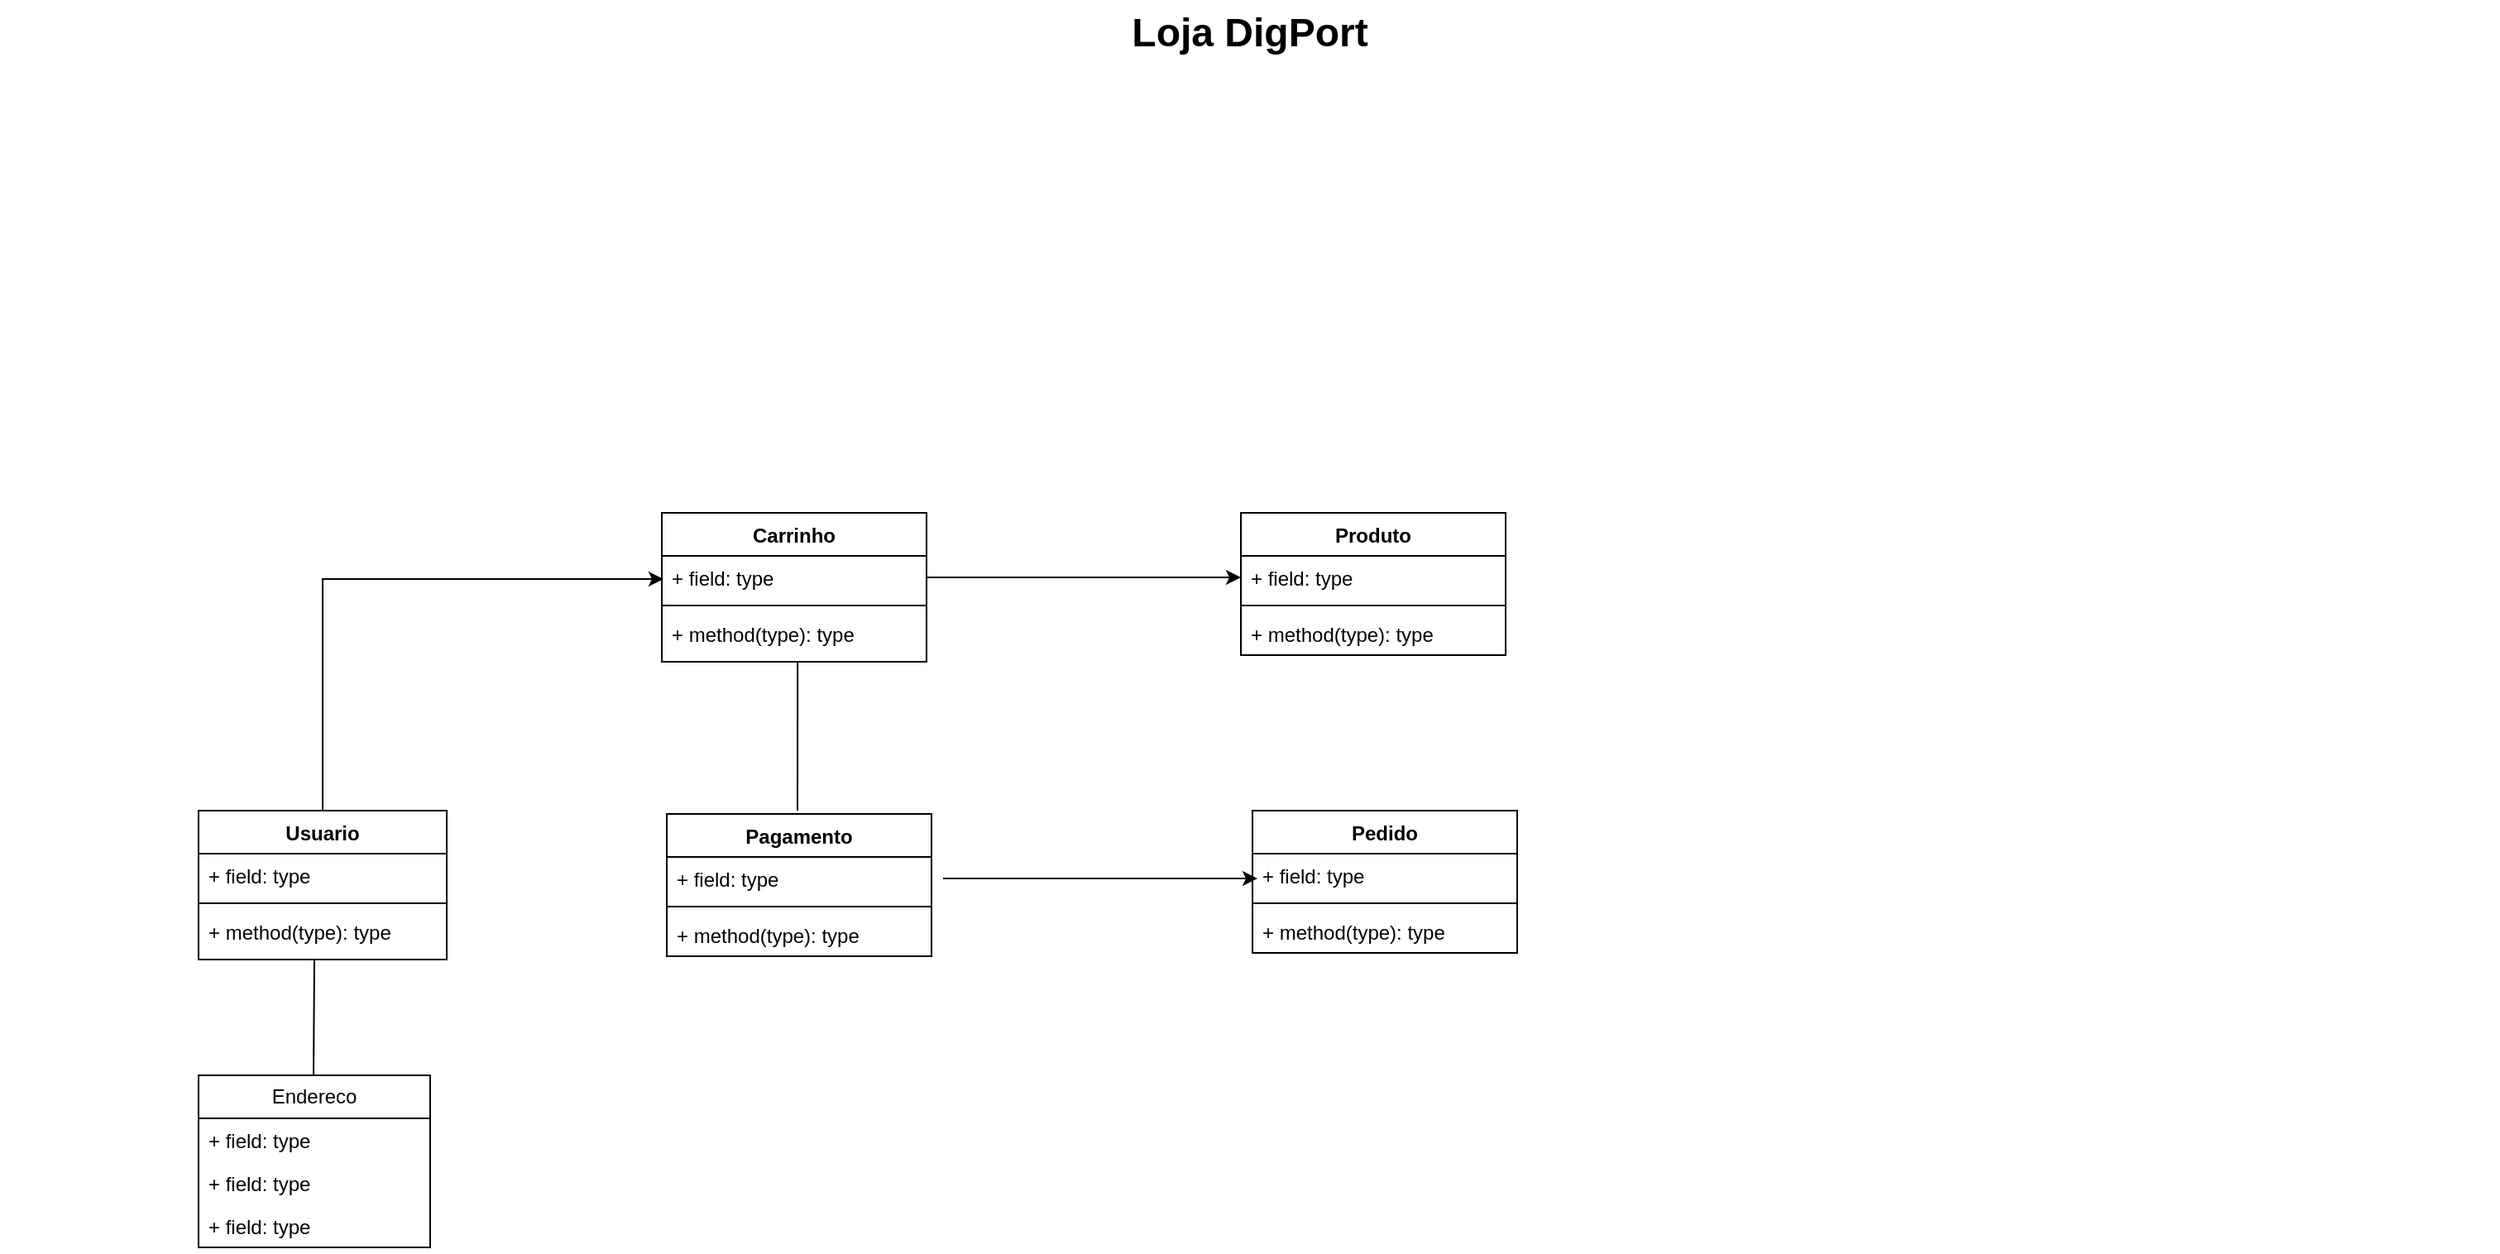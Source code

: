 <mxfile version="24.7.7">
  <diagram name="Page-1" id="929967ad-93f9-6ef4-fab6-5d389245f69c">
    <mxGraphModel dx="1240" dy="721" grid="1" gridSize="10" guides="1" tooltips="1" connect="1" arrows="1" fold="1" page="1" pageScale="1.5" pageWidth="1169" pageHeight="826" background="none" math="0" shadow="0">
      <root>
        <mxCell id="0" style=";html=1;" />
        <mxCell id="1" style=";html=1;" parent="0" />
        <mxCell id="1672d66443f91eb5-13" style="edgeStyle=orthogonalEdgeStyle;rounded=0;html=1;jettySize=auto;orthogonalLoop=1;endArrow=circlePlus;endFill=0;" parent="1" source="1672d66443f91eb5-4" edge="1">
          <mxGeometry relative="1" as="geometry">
            <Array as="points">
              <mxPoint x="477" y="485" />
              <mxPoint x="517" y="485" />
            </Array>
            <mxPoint x="517" y="445" as="targetPoint" />
          </mxGeometry>
        </mxCell>
        <mxCell id="1672d66443f91eb5-15" style="edgeStyle=orthogonalEdgeStyle;rounded=0;html=1;endArrow=circlePlus;endFill=0;jettySize=auto;orthogonalLoop=1;" parent="1" source="1672d66443f91eb5-5" edge="1">
          <mxGeometry relative="1" as="geometry">
            <Array as="points">
              <mxPoint x="717" y="485" />
              <mxPoint x="517" y="485" />
            </Array>
            <mxPoint x="517" y="445" as="targetPoint" />
          </mxGeometry>
        </mxCell>
        <mxCell id="1672d66443f91eb5-21" style="edgeStyle=none;rounded=0;html=1;dashed=1;endArrow=none;endFill=0;jettySize=auto;orthogonalLoop=1;" parent="1" target="1672d66443f91eb5-9" edge="1">
          <mxGeometry relative="1" as="geometry">
            <mxPoint x="1137.417" y="605" as="sourcePoint" />
          </mxGeometry>
        </mxCell>
        <mxCell id="1672d66443f91eb5-16" style="edgeStyle=orthogonalEdgeStyle;rounded=0;html=1;endArrow=circlePlus;endFill=0;jettySize=auto;orthogonalLoop=1;entryX=0.25;entryY=1;" parent="1" source="1672d66443f91eb5-7" edge="1">
          <mxGeometry relative="1" as="geometry">
            <Array as="points">
              <mxPoint x="627" y="635" />
              <mxPoint x="677" y="635" />
            </Array>
            <mxPoint x="677" y="605" as="targetPoint" />
          </mxGeometry>
        </mxCell>
        <mxCell id="1672d66443f91eb5-17" style="edgeStyle=orthogonalEdgeStyle;rounded=0;html=1;endArrow=circlePlus;endFill=0;jettySize=auto;orthogonalLoop=1;entryX=0.5;entryY=1;" parent="1" target="1672d66443f91eb5-5" edge="1">
          <mxGeometry relative="1" as="geometry">
            <Array as="points">
              <mxPoint x="817" y="635" />
              <mxPoint x="717" y="635" />
            </Array>
            <mxPoint x="817" y="655" as="sourcePoint" />
          </mxGeometry>
        </mxCell>
        <mxCell id="1672d66443f91eb5-18" style="edgeStyle=orthogonalEdgeStyle;rounded=0;html=1;endArrow=circlePlus;endFill=0;jettySize=auto;orthogonalLoop=1;entryX=0.75;entryY=1;" parent="1" target="1672d66443f91eb5-5" edge="1">
          <mxGeometry relative="1" as="geometry">
            <Array as="points">
              <mxPoint x="1017" y="625" />
              <mxPoint x="757" y="625" />
            </Array>
            <mxPoint x="1017" y="655" as="sourcePoint" />
          </mxGeometry>
        </mxCell>
        <mxCell id="1672d66443f91eb5-14" style="edgeStyle=orthogonalEdgeStyle;rounded=0;html=1;endArrow=circlePlus;endFill=0;jettySize=auto;orthogonalLoop=1;" parent="1" target="1672d66443f91eb5-4" edge="1">
          <mxGeometry relative="1" as="geometry">
            <Array as="points">
              <mxPoint x="477" y="755" />
              <mxPoint x="477" y="755" />
            </Array>
            <mxPoint x="477" y="785" as="sourcePoint" />
          </mxGeometry>
        </mxCell>
        <mxCell id="1672d66443f91eb5-19" style="rounded=0;html=1;endArrow=none;endFill=0;jettySize=auto;orthogonalLoop=1;dashed=1;" parent="1" target="1672d66443f91eb5-9" edge="1">
          <mxGeometry relative="1" as="geometry">
            <mxPoint x="951.545" y="825" as="sourcePoint" />
          </mxGeometry>
        </mxCell>
        <mxCell id="1672d66443f91eb5-20" style="edgeStyle=none;rounded=0;html=1;dashed=1;endArrow=none;endFill=0;jettySize=auto;orthogonalLoop=1;" parent="1" source="1672d66443f91eb5-12" edge="1">
          <mxGeometry relative="1" as="geometry">
            <mxPoint x="1187" y="605" as="targetPoint" />
          </mxGeometry>
        </mxCell>
        <mxCell id="1672d66443f91eb5-23" value="Loja DigPort" style="text;strokeColor=none;fillColor=none;html=1;fontSize=24;fontStyle=1;verticalAlign=middle;align=center;" parent="1" vertex="1">
          <mxGeometry x="120" y="40" width="1510" height="40" as="geometry" />
        </mxCell>
        <mxCell id="fxuESxtzUsS8YMIAtd_p-1" value="Carrinho&lt;div&gt;&lt;br&gt;&lt;/div&gt;" style="swimlane;fontStyle=1;align=center;verticalAlign=top;childLayout=stackLayout;horizontal=1;startSize=26;horizontalStack=0;resizeParent=1;resizeParentMax=0;resizeLast=0;collapsible=1;marginBottom=0;whiteSpace=wrap;html=1;" vertex="1" parent="1">
          <mxGeometry x="520" y="350" width="160" height="90" as="geometry">
            <mxRectangle x="380" y="340" width="90" height="40" as="alternateBounds" />
          </mxGeometry>
        </mxCell>
        <mxCell id="fxuESxtzUsS8YMIAtd_p-2" value="+ field: type" style="text;strokeColor=none;fillColor=none;align=left;verticalAlign=top;spacingLeft=4;spacingRight=4;overflow=hidden;rotatable=0;points=[[0,0.5],[1,0.5]];portConstraint=eastwest;whiteSpace=wrap;html=1;" vertex="1" parent="fxuESxtzUsS8YMIAtd_p-1">
          <mxGeometry y="26" width="160" height="26" as="geometry" />
        </mxCell>
        <mxCell id="fxuESxtzUsS8YMIAtd_p-3" value="" style="line;strokeWidth=1;fillColor=none;align=left;verticalAlign=middle;spacingTop=-1;spacingLeft=3;spacingRight=3;rotatable=0;labelPosition=right;points=[];portConstraint=eastwest;strokeColor=inherit;" vertex="1" parent="fxuESxtzUsS8YMIAtd_p-1">
          <mxGeometry y="52" width="160" height="8" as="geometry" />
        </mxCell>
        <mxCell id="fxuESxtzUsS8YMIAtd_p-4" value="+ method(type): type" style="text;strokeColor=none;fillColor=none;align=left;verticalAlign=top;spacingLeft=4;spacingRight=4;overflow=hidden;rotatable=0;points=[[0,0.5],[1,0.5]];portConstraint=eastwest;whiteSpace=wrap;html=1;" vertex="1" parent="fxuESxtzUsS8YMIAtd_p-1">
          <mxGeometry y="60" width="160" height="30" as="geometry" />
        </mxCell>
        <mxCell id="fxuESxtzUsS8YMIAtd_p-5" value="Produto&lt;div&gt;&lt;br&gt;&lt;/div&gt;" style="swimlane;fontStyle=1;align=center;verticalAlign=top;childLayout=stackLayout;horizontal=1;startSize=26;horizontalStack=0;resizeParent=1;resizeParentMax=0;resizeLast=0;collapsible=1;marginBottom=0;whiteSpace=wrap;html=1;" vertex="1" parent="1">
          <mxGeometry x="870" y="350" width="160" height="86" as="geometry" />
        </mxCell>
        <mxCell id="fxuESxtzUsS8YMIAtd_p-6" value="+ field: type" style="text;strokeColor=none;fillColor=none;align=left;verticalAlign=top;spacingLeft=4;spacingRight=4;overflow=hidden;rotatable=0;points=[[0,0.5],[1,0.5]];portConstraint=eastwest;whiteSpace=wrap;html=1;" vertex="1" parent="fxuESxtzUsS8YMIAtd_p-5">
          <mxGeometry y="26" width="160" height="26" as="geometry" />
        </mxCell>
        <mxCell id="fxuESxtzUsS8YMIAtd_p-7" value="" style="line;strokeWidth=1;fillColor=none;align=left;verticalAlign=middle;spacingTop=-1;spacingLeft=3;spacingRight=3;rotatable=0;labelPosition=right;points=[];portConstraint=eastwest;strokeColor=inherit;" vertex="1" parent="fxuESxtzUsS8YMIAtd_p-5">
          <mxGeometry y="52" width="160" height="8" as="geometry" />
        </mxCell>
        <mxCell id="fxuESxtzUsS8YMIAtd_p-8" value="+ method(type): type" style="text;strokeColor=none;fillColor=none;align=left;verticalAlign=top;spacingLeft=4;spacingRight=4;overflow=hidden;rotatable=0;points=[[0,0.5],[1,0.5]];portConstraint=eastwest;whiteSpace=wrap;html=1;" vertex="1" parent="fxuESxtzUsS8YMIAtd_p-5">
          <mxGeometry y="60" width="160" height="26" as="geometry" />
        </mxCell>
        <mxCell id="fxuESxtzUsS8YMIAtd_p-9" value="Usuario" style="swimlane;fontStyle=1;align=center;verticalAlign=top;childLayout=stackLayout;horizontal=1;startSize=26;horizontalStack=0;resizeParent=1;resizeParentMax=0;resizeLast=0;collapsible=1;marginBottom=0;whiteSpace=wrap;html=1;" vertex="1" parent="1">
          <mxGeometry x="240" y="530" width="150" height="90" as="geometry" />
        </mxCell>
        <mxCell id="fxuESxtzUsS8YMIAtd_p-10" value="+ field: type" style="text;strokeColor=none;fillColor=none;align=left;verticalAlign=top;spacingLeft=4;spacingRight=4;overflow=hidden;rotatable=0;points=[[0,0.5],[1,0.5]];portConstraint=eastwest;whiteSpace=wrap;html=1;" vertex="1" parent="fxuESxtzUsS8YMIAtd_p-9">
          <mxGeometry y="26" width="150" height="26" as="geometry" />
        </mxCell>
        <mxCell id="fxuESxtzUsS8YMIAtd_p-11" value="" style="line;strokeWidth=1;fillColor=none;align=left;verticalAlign=middle;spacingTop=-1;spacingLeft=3;spacingRight=3;rotatable=0;labelPosition=right;points=[];portConstraint=eastwest;strokeColor=inherit;" vertex="1" parent="fxuESxtzUsS8YMIAtd_p-9">
          <mxGeometry y="52" width="150" height="8" as="geometry" />
        </mxCell>
        <mxCell id="fxuESxtzUsS8YMIAtd_p-12" value="+ method(type): type" style="text;strokeColor=none;fillColor=none;align=left;verticalAlign=top;spacingLeft=4;spacingRight=4;overflow=hidden;rotatable=0;points=[[0,0.5],[1,0.5]];portConstraint=eastwest;whiteSpace=wrap;html=1;" vertex="1" parent="fxuESxtzUsS8YMIAtd_p-9">
          <mxGeometry y="60" width="150" height="30" as="geometry" />
        </mxCell>
        <mxCell id="fxuESxtzUsS8YMIAtd_p-18" value="Pedido" style="swimlane;fontStyle=1;align=center;verticalAlign=top;childLayout=stackLayout;horizontal=1;startSize=26;horizontalStack=0;resizeParent=1;resizeParentMax=0;resizeLast=0;collapsible=1;marginBottom=0;whiteSpace=wrap;html=1;" vertex="1" parent="1">
          <mxGeometry x="877" y="530" width="160" height="86" as="geometry" />
        </mxCell>
        <mxCell id="fxuESxtzUsS8YMIAtd_p-19" value="+ field: type" style="text;strokeColor=none;fillColor=none;align=left;verticalAlign=top;spacingLeft=4;spacingRight=4;overflow=hidden;rotatable=0;points=[[0,0.5],[1,0.5]];portConstraint=eastwest;whiteSpace=wrap;html=1;" vertex="1" parent="fxuESxtzUsS8YMIAtd_p-18">
          <mxGeometry y="26" width="160" height="26" as="geometry" />
        </mxCell>
        <mxCell id="fxuESxtzUsS8YMIAtd_p-20" value="" style="line;strokeWidth=1;fillColor=none;align=left;verticalAlign=middle;spacingTop=-1;spacingLeft=3;spacingRight=3;rotatable=0;labelPosition=right;points=[];portConstraint=eastwest;strokeColor=inherit;" vertex="1" parent="fxuESxtzUsS8YMIAtd_p-18">
          <mxGeometry y="52" width="160" height="8" as="geometry" />
        </mxCell>
        <mxCell id="fxuESxtzUsS8YMIAtd_p-21" value="+ method(type): type" style="text;strokeColor=none;fillColor=none;align=left;verticalAlign=top;spacingLeft=4;spacingRight=4;overflow=hidden;rotatable=0;points=[[0,0.5],[1,0.5]];portConstraint=eastwest;whiteSpace=wrap;html=1;" vertex="1" parent="fxuESxtzUsS8YMIAtd_p-18">
          <mxGeometry y="60" width="160" height="26" as="geometry" />
        </mxCell>
        <mxCell id="fxuESxtzUsS8YMIAtd_p-33" value="Pagamento&lt;div&gt;&lt;br&gt;&lt;/div&gt;" style="swimlane;fontStyle=1;align=center;verticalAlign=top;childLayout=stackLayout;horizontal=1;startSize=26;horizontalStack=0;resizeParent=1;resizeParentMax=0;resizeLast=0;collapsible=1;marginBottom=0;whiteSpace=wrap;html=1;" vertex="1" parent="1">
          <mxGeometry x="523" y="532" width="160" height="86" as="geometry" />
        </mxCell>
        <mxCell id="fxuESxtzUsS8YMIAtd_p-46" style="edgeStyle=orthogonalEdgeStyle;rounded=0;orthogonalLoop=1;jettySize=auto;html=1;" edge="1" parent="fxuESxtzUsS8YMIAtd_p-33">
          <mxGeometry relative="1" as="geometry">
            <mxPoint x="357" y="39" as="targetPoint" />
            <mxPoint x="167" y="39" as="sourcePoint" />
          </mxGeometry>
        </mxCell>
        <mxCell id="fxuESxtzUsS8YMIAtd_p-34" value="+ field: type" style="text;strokeColor=none;fillColor=none;align=left;verticalAlign=top;spacingLeft=4;spacingRight=4;overflow=hidden;rotatable=0;points=[[0,0.5],[1,0.5]];portConstraint=eastwest;whiteSpace=wrap;html=1;" vertex="1" parent="fxuESxtzUsS8YMIAtd_p-33">
          <mxGeometry y="26" width="160" height="26" as="geometry" />
        </mxCell>
        <mxCell id="fxuESxtzUsS8YMIAtd_p-35" value="" style="line;strokeWidth=1;fillColor=none;align=left;verticalAlign=middle;spacingTop=-1;spacingLeft=3;spacingRight=3;rotatable=0;labelPosition=right;points=[];portConstraint=eastwest;strokeColor=inherit;" vertex="1" parent="fxuESxtzUsS8YMIAtd_p-33">
          <mxGeometry y="52" width="160" height="8" as="geometry" />
        </mxCell>
        <mxCell id="fxuESxtzUsS8YMIAtd_p-36" value="+ method(type): type" style="text;strokeColor=none;fillColor=none;align=left;verticalAlign=top;spacingLeft=4;spacingRight=4;overflow=hidden;rotatable=0;points=[[0,0.5],[1,0.5]];portConstraint=eastwest;whiteSpace=wrap;html=1;" vertex="1" parent="fxuESxtzUsS8YMIAtd_p-33">
          <mxGeometry y="60" width="160" height="26" as="geometry" />
        </mxCell>
        <mxCell id="fxuESxtzUsS8YMIAtd_p-37" value="Endereco" style="swimlane;fontStyle=0;childLayout=stackLayout;horizontal=1;startSize=26;fillColor=none;horizontalStack=0;resizeParent=1;resizeParentMax=0;resizeLast=0;collapsible=1;marginBottom=0;whiteSpace=wrap;html=1;" vertex="1" parent="1">
          <mxGeometry x="240" y="690" width="140" height="104" as="geometry" />
        </mxCell>
        <mxCell id="fxuESxtzUsS8YMIAtd_p-38" value="+ field: type" style="text;strokeColor=none;fillColor=none;align=left;verticalAlign=top;spacingLeft=4;spacingRight=4;overflow=hidden;rotatable=0;points=[[0,0.5],[1,0.5]];portConstraint=eastwest;whiteSpace=wrap;html=1;" vertex="1" parent="fxuESxtzUsS8YMIAtd_p-37">
          <mxGeometry y="26" width="140" height="26" as="geometry" />
        </mxCell>
        <mxCell id="fxuESxtzUsS8YMIAtd_p-39" value="+ field: type" style="text;strokeColor=none;fillColor=none;align=left;verticalAlign=top;spacingLeft=4;spacingRight=4;overflow=hidden;rotatable=0;points=[[0,0.5],[1,0.5]];portConstraint=eastwest;whiteSpace=wrap;html=1;" vertex="1" parent="fxuESxtzUsS8YMIAtd_p-37">
          <mxGeometry y="52" width="140" height="26" as="geometry" />
        </mxCell>
        <mxCell id="fxuESxtzUsS8YMIAtd_p-40" value="+ field: type" style="text;strokeColor=none;fillColor=none;align=left;verticalAlign=top;spacingLeft=4;spacingRight=4;overflow=hidden;rotatable=0;points=[[0,0.5],[1,0.5]];portConstraint=eastwest;whiteSpace=wrap;html=1;" vertex="1" parent="fxuESxtzUsS8YMIAtd_p-37">
          <mxGeometry y="78" width="140" height="26" as="geometry" />
        </mxCell>
        <mxCell id="fxuESxtzUsS8YMIAtd_p-41" style="edgeStyle=orthogonalEdgeStyle;rounded=0;orthogonalLoop=1;jettySize=auto;html=1;entryX=0;entryY=0.5;entryDx=0;entryDy=0;" edge="1" parent="1" source="fxuESxtzUsS8YMIAtd_p-2" target="fxuESxtzUsS8YMIAtd_p-6">
          <mxGeometry relative="1" as="geometry" />
        </mxCell>
        <mxCell id="fxuESxtzUsS8YMIAtd_p-48" value="" style="endArrow=none;html=1;rounded=0;entryX=0.563;entryY=1;entryDx=0;entryDy=0;entryPerimeter=0;" edge="1" parent="1">
          <mxGeometry width="50" height="50" relative="1" as="geometry">
            <mxPoint x="602" y="530" as="sourcePoint" />
            <mxPoint x="602.08" y="440" as="targetPoint" />
          </mxGeometry>
        </mxCell>
        <mxCell id="fxuESxtzUsS8YMIAtd_p-50" style="edgeStyle=orthogonalEdgeStyle;rounded=0;orthogonalLoop=1;jettySize=auto;html=1;" edge="1" parent="1" source="fxuESxtzUsS8YMIAtd_p-9">
          <mxGeometry relative="1" as="geometry">
            <mxPoint x="521" y="390" as="targetPoint" />
            <Array as="points">
              <mxPoint x="315" y="390" />
              <mxPoint x="521" y="390" />
            </Array>
          </mxGeometry>
        </mxCell>
        <mxCell id="fxuESxtzUsS8YMIAtd_p-51" value="" style="endArrow=none;html=1;rounded=0;" edge="1" parent="1">
          <mxGeometry width="50" height="50" relative="1" as="geometry">
            <mxPoint x="309.5" y="690" as="sourcePoint" />
            <mxPoint x="310" y="620" as="targetPoint" />
          </mxGeometry>
        </mxCell>
      </root>
    </mxGraphModel>
  </diagram>
</mxfile>
